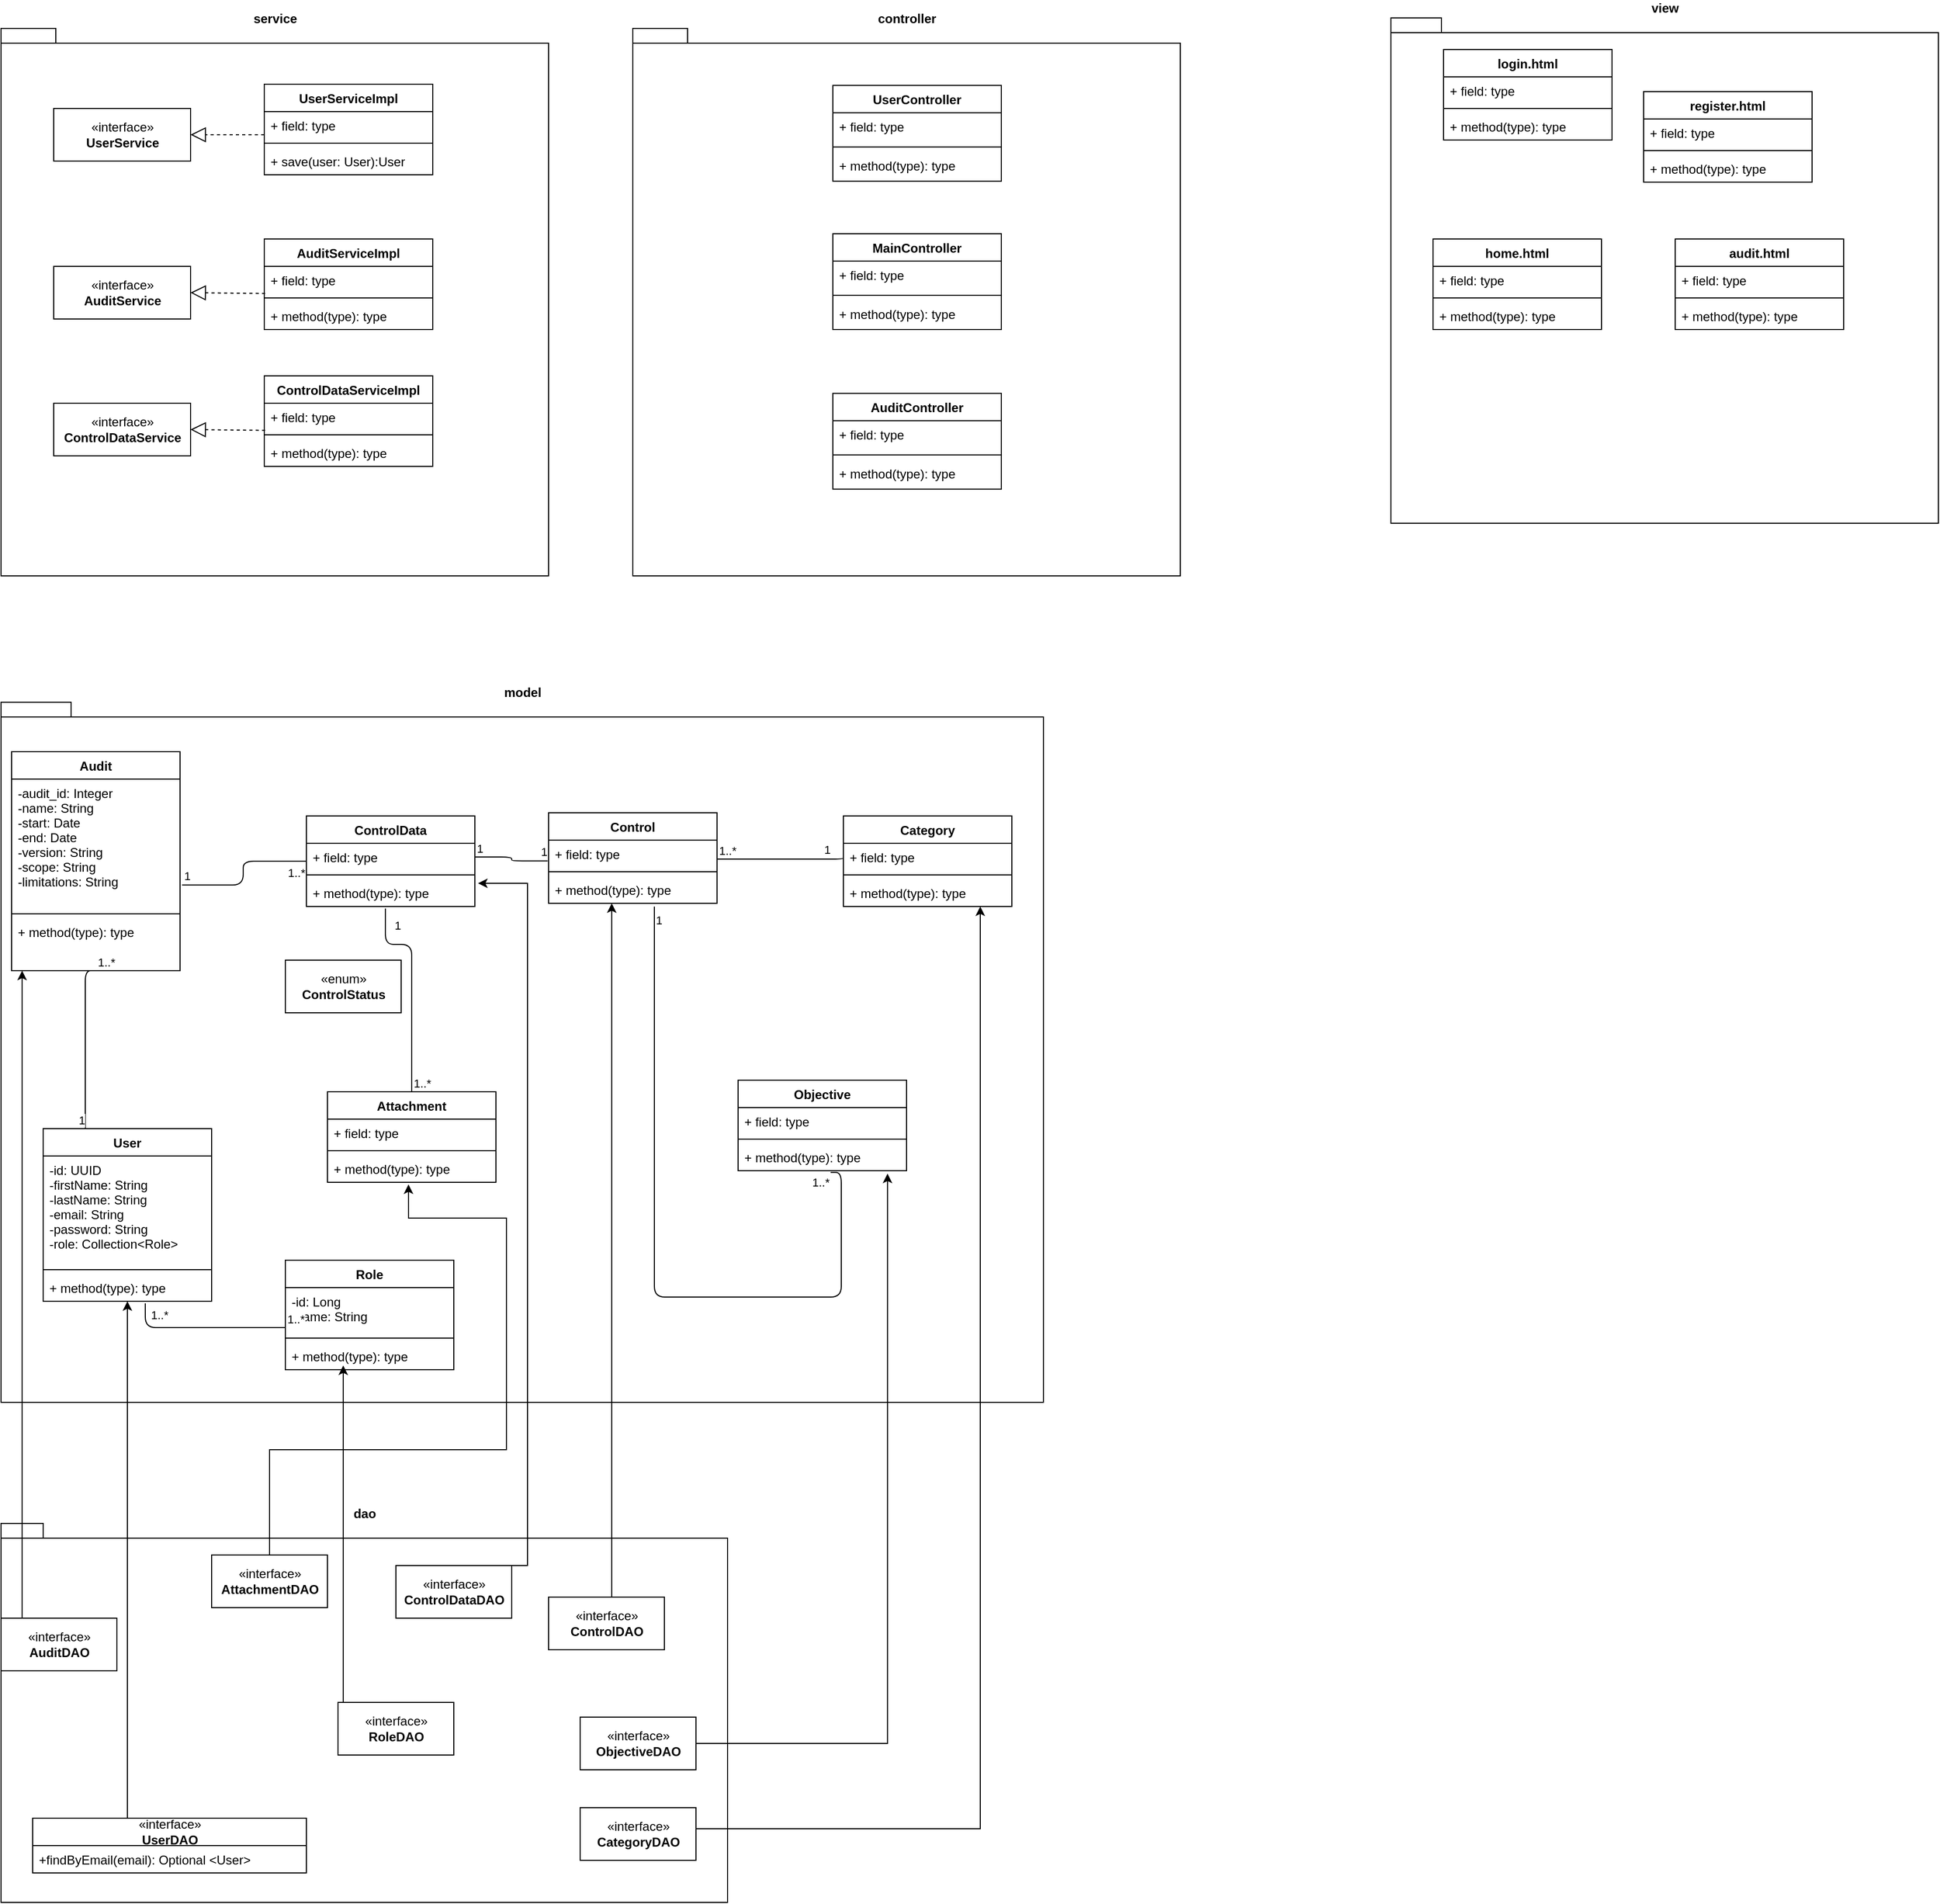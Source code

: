 <mxfile version="14.6.6" type="github">
  <diagram id="kV6jJbXeaDeTd83aYg1n" name="Page-1">
    <mxGraphModel dx="1221" dy="1813" grid="1" gridSize="10" guides="1" tooltips="1" connect="1" arrows="1" fold="1" page="1" pageScale="1" pageWidth="1000" pageHeight="1169" math="0" shadow="0">
      <root>
        <mxCell id="0" />
        <mxCell id="1" parent="0" />
        <mxCell id="f6poMXaNFmrMAm3sqCj3-3" value="" style="group" vertex="1" connectable="0" parent="1">
          <mxGeometry x="40" y="1120" width="690" height="360" as="geometry" />
        </mxCell>
        <mxCell id="TGRPY4SG1-P_DePeZXBi-5" value="&lt;div&gt;dao&lt;/div&gt;" style="shape=folder;fontStyle=1;spacingTop=10;tabWidth=40;tabHeight=14;tabPosition=left;html=1;labelPosition=center;verticalLabelPosition=top;align=center;verticalAlign=bottom;horizontal=1;" parent="f6poMXaNFmrMAm3sqCj3-3" vertex="1">
          <mxGeometry width="690" height="360" as="geometry" />
        </mxCell>
        <mxCell id="TGRPY4SG1-P_DePeZXBi-16" value="«interface»&lt;br&gt;&lt;b&gt;AuditDAO&lt;/b&gt;" style="html=1;" parent="f6poMXaNFmrMAm3sqCj3-3" vertex="1">
          <mxGeometry y="90" width="110" height="50" as="geometry" />
        </mxCell>
        <mxCell id="TGRPY4SG1-P_DePeZXBi-18" value="«interface»&lt;br&gt;&lt;b&gt;ControlDataDAO&lt;/b&gt;" style="html=1;" parent="f6poMXaNFmrMAm3sqCj3-3" vertex="1">
          <mxGeometry x="375" y="40" width="110" height="50" as="geometry" />
        </mxCell>
        <mxCell id="TGRPY4SG1-P_DePeZXBi-19" value="«interface»&lt;br&gt;&lt;b&gt;ControlDAO&lt;/b&gt;" style="html=1;" parent="f6poMXaNFmrMAm3sqCj3-3" vertex="1">
          <mxGeometry x="520" y="70" width="110" height="50" as="geometry" />
        </mxCell>
        <mxCell id="TGRPY4SG1-P_DePeZXBi-20" value="«interface»&lt;br&gt;&lt;b&gt;AttachmentDAO&lt;/b&gt;" style="html=1;" parent="f6poMXaNFmrMAm3sqCj3-3" vertex="1">
          <mxGeometry x="200" y="30" width="110" height="50" as="geometry" />
        </mxCell>
        <mxCell id="jLTHlrMyGeRYRk5m-rzJ-1" value="«interface»&lt;br&gt;&lt;b&gt;ObjectiveDAO&lt;/b&gt;" style="html=1;" parent="f6poMXaNFmrMAm3sqCj3-3" vertex="1">
          <mxGeometry x="550" y="184" width="110" height="50" as="geometry" />
        </mxCell>
        <mxCell id="EI2_7Ju2b1ghC12EQIQY-21" value="«interface»&lt;br&gt;&lt;b&gt;CategoryDAO&lt;/b&gt;" style="html=1;" parent="f6poMXaNFmrMAm3sqCj3-3" vertex="1">
          <mxGeometry x="550" y="270" width="110" height="50" as="geometry" />
        </mxCell>
        <mxCell id="RIELx6Cma7UtK5WRaXuf-1" value="«interface»&lt;br&gt;&lt;b&gt;RoleDAO&lt;/b&gt;" style="html=1;" parent="f6poMXaNFmrMAm3sqCj3-3" vertex="1">
          <mxGeometry x="320" y="170" width="110" height="50" as="geometry" />
        </mxCell>
        <mxCell id="XUIBHt3WRITkW2NSnqoG-18" value="«interface»&lt;br&gt;&lt;b&gt;UserDAO&lt;/b&gt;" style="swimlane;fontStyle=0;childLayout=stackLayout;horizontal=1;startSize=26;fillColor=none;horizontalStack=0;resizeParent=1;resizeParentMax=0;resizeLast=0;collapsible=1;marginBottom=0;verticalAlign=middle;html=1;" parent="f6poMXaNFmrMAm3sqCj3-3" vertex="1">
          <mxGeometry x="30" y="280" width="260" height="52" as="geometry" />
        </mxCell>
        <mxCell id="XUIBHt3WRITkW2NSnqoG-19" value="+findByEmail(email): Optional &lt;User&gt;" style="text;strokeColor=none;fillColor=none;align=left;verticalAlign=top;spacingLeft=4;spacingRight=4;overflow=hidden;rotatable=0;points=[[0,0.5],[1,0.5]];portConstraint=eastwest;" parent="XUIBHt3WRITkW2NSnqoG-18" vertex="1">
          <mxGeometry y="26" width="260" height="26" as="geometry" />
        </mxCell>
        <mxCell id="RIELx6Cma7UtK5WRaXuf-9" value="" style="group" parent="1" vertex="1" connectable="0">
          <mxGeometry x="1360" y="-310" width="520" height="480" as="geometry" />
        </mxCell>
        <mxCell id="TGRPY4SG1-P_DePeZXBi-7" value="view" style="shape=folder;fontStyle=1;spacingTop=10;tabWidth=40;tabHeight=14;tabPosition=left;html=1;labelPosition=center;verticalLabelPosition=top;align=center;verticalAlign=bottom;horizontal=1;" parent="RIELx6Cma7UtK5WRaXuf-9" vertex="1">
          <mxGeometry width="520" height="480" as="geometry" />
        </mxCell>
        <mxCell id="TGRPY4SG1-P_DePeZXBi-39" value="login.html" style="swimlane;fontStyle=1;align=center;verticalAlign=top;childLayout=stackLayout;horizontal=1;startSize=26;horizontalStack=0;resizeParent=1;resizeParentMax=0;resizeLast=0;collapsible=1;marginBottom=0;" parent="RIELx6Cma7UtK5WRaXuf-9" vertex="1">
          <mxGeometry x="50" y="30" width="160" height="86" as="geometry" />
        </mxCell>
        <mxCell id="TGRPY4SG1-P_DePeZXBi-40" value="+ field: type" style="text;strokeColor=none;fillColor=none;align=left;verticalAlign=top;spacingLeft=4;spacingRight=4;overflow=hidden;rotatable=0;points=[[0,0.5],[1,0.5]];portConstraint=eastwest;" parent="TGRPY4SG1-P_DePeZXBi-39" vertex="1">
          <mxGeometry y="26" width="160" height="26" as="geometry" />
        </mxCell>
        <mxCell id="TGRPY4SG1-P_DePeZXBi-41" value="" style="line;strokeWidth=1;fillColor=none;align=left;verticalAlign=middle;spacingTop=-1;spacingLeft=3;spacingRight=3;rotatable=0;labelPosition=right;points=[];portConstraint=eastwest;" parent="TGRPY4SG1-P_DePeZXBi-39" vertex="1">
          <mxGeometry y="52" width="160" height="8" as="geometry" />
        </mxCell>
        <mxCell id="TGRPY4SG1-P_DePeZXBi-42" value="+ method(type): type" style="text;strokeColor=none;fillColor=none;align=left;verticalAlign=top;spacingLeft=4;spacingRight=4;overflow=hidden;rotatable=0;points=[[0,0.5],[1,0.5]];portConstraint=eastwest;" parent="TGRPY4SG1-P_DePeZXBi-39" vertex="1">
          <mxGeometry y="60" width="160" height="26" as="geometry" />
        </mxCell>
        <mxCell id="TGRPY4SG1-P_DePeZXBi-43" value="register.html" style="swimlane;fontStyle=1;align=center;verticalAlign=top;childLayout=stackLayout;horizontal=1;startSize=26;horizontalStack=0;resizeParent=1;resizeParentMax=0;resizeLast=0;collapsible=1;marginBottom=0;" parent="RIELx6Cma7UtK5WRaXuf-9" vertex="1">
          <mxGeometry x="240" y="70" width="160" height="86" as="geometry" />
        </mxCell>
        <mxCell id="TGRPY4SG1-P_DePeZXBi-44" value="+ field: type" style="text;strokeColor=none;fillColor=none;align=left;verticalAlign=top;spacingLeft=4;spacingRight=4;overflow=hidden;rotatable=0;points=[[0,0.5],[1,0.5]];portConstraint=eastwest;" parent="TGRPY4SG1-P_DePeZXBi-43" vertex="1">
          <mxGeometry y="26" width="160" height="26" as="geometry" />
        </mxCell>
        <mxCell id="TGRPY4SG1-P_DePeZXBi-45" value="" style="line;strokeWidth=1;fillColor=none;align=left;verticalAlign=middle;spacingTop=-1;spacingLeft=3;spacingRight=3;rotatable=0;labelPosition=right;points=[];portConstraint=eastwest;" parent="TGRPY4SG1-P_DePeZXBi-43" vertex="1">
          <mxGeometry y="52" width="160" height="8" as="geometry" />
        </mxCell>
        <mxCell id="TGRPY4SG1-P_DePeZXBi-46" value="+ method(type): type" style="text;strokeColor=none;fillColor=none;align=left;verticalAlign=top;spacingLeft=4;spacingRight=4;overflow=hidden;rotatable=0;points=[[0,0.5],[1,0.5]];portConstraint=eastwest;" parent="TGRPY4SG1-P_DePeZXBi-43" vertex="1">
          <mxGeometry y="60" width="160" height="26" as="geometry" />
        </mxCell>
        <mxCell id="EI2_7Ju2b1ghC12EQIQY-1" value="home.html" style="swimlane;fontStyle=1;align=center;verticalAlign=top;childLayout=stackLayout;horizontal=1;startSize=26;horizontalStack=0;resizeParent=1;resizeParentMax=0;resizeLast=0;collapsible=1;marginBottom=0;" parent="RIELx6Cma7UtK5WRaXuf-9" vertex="1">
          <mxGeometry x="40" y="210" width="160" height="86" as="geometry" />
        </mxCell>
        <mxCell id="EI2_7Ju2b1ghC12EQIQY-2" value="+ field: type" style="text;strokeColor=none;fillColor=none;align=left;verticalAlign=top;spacingLeft=4;spacingRight=4;overflow=hidden;rotatable=0;points=[[0,0.5],[1,0.5]];portConstraint=eastwest;" parent="EI2_7Ju2b1ghC12EQIQY-1" vertex="1">
          <mxGeometry y="26" width="160" height="26" as="geometry" />
        </mxCell>
        <mxCell id="EI2_7Ju2b1ghC12EQIQY-3" value="" style="line;strokeWidth=1;fillColor=none;align=left;verticalAlign=middle;spacingTop=-1;spacingLeft=3;spacingRight=3;rotatable=0;labelPosition=right;points=[];portConstraint=eastwest;" parent="EI2_7Ju2b1ghC12EQIQY-1" vertex="1">
          <mxGeometry y="52" width="160" height="8" as="geometry" />
        </mxCell>
        <mxCell id="EI2_7Ju2b1ghC12EQIQY-4" value="+ method(type): type" style="text;strokeColor=none;fillColor=none;align=left;verticalAlign=top;spacingLeft=4;spacingRight=4;overflow=hidden;rotatable=0;points=[[0,0.5],[1,0.5]];portConstraint=eastwest;" parent="EI2_7Ju2b1ghC12EQIQY-1" vertex="1">
          <mxGeometry y="60" width="160" height="26" as="geometry" />
        </mxCell>
        <mxCell id="EI2_7Ju2b1ghC12EQIQY-5" value="audit.html" style="swimlane;fontStyle=1;align=center;verticalAlign=top;childLayout=stackLayout;horizontal=1;startSize=26;horizontalStack=0;resizeParent=1;resizeParentMax=0;resizeLast=0;collapsible=1;marginBottom=0;" parent="RIELx6Cma7UtK5WRaXuf-9" vertex="1">
          <mxGeometry x="270" y="210" width="160" height="86" as="geometry" />
        </mxCell>
        <mxCell id="EI2_7Ju2b1ghC12EQIQY-6" value="+ field: type" style="text;strokeColor=none;fillColor=none;align=left;verticalAlign=top;spacingLeft=4;spacingRight=4;overflow=hidden;rotatable=0;points=[[0,0.5],[1,0.5]];portConstraint=eastwest;" parent="EI2_7Ju2b1ghC12EQIQY-5" vertex="1">
          <mxGeometry y="26" width="160" height="26" as="geometry" />
        </mxCell>
        <mxCell id="EI2_7Ju2b1ghC12EQIQY-7" value="" style="line;strokeWidth=1;fillColor=none;align=left;verticalAlign=middle;spacingTop=-1;spacingLeft=3;spacingRight=3;rotatable=0;labelPosition=right;points=[];portConstraint=eastwest;" parent="EI2_7Ju2b1ghC12EQIQY-5" vertex="1">
          <mxGeometry y="52" width="160" height="8" as="geometry" />
        </mxCell>
        <mxCell id="EI2_7Ju2b1ghC12EQIQY-8" value="+ method(type): type" style="text;strokeColor=none;fillColor=none;align=left;verticalAlign=top;spacingLeft=4;spacingRight=4;overflow=hidden;rotatable=0;points=[[0,0.5],[1,0.5]];portConstraint=eastwest;" parent="EI2_7Ju2b1ghC12EQIQY-5" vertex="1">
          <mxGeometry y="60" width="160" height="26" as="geometry" />
        </mxCell>
        <mxCell id="RIELx6Cma7UtK5WRaXuf-8" value="" style="group" parent="1" vertex="1" connectable="0">
          <mxGeometry x="640" y="-300" width="520" height="520" as="geometry" />
        </mxCell>
        <mxCell id="TGRPY4SG1-P_DePeZXBi-6" value="&lt;div&gt;controller&lt;/div&gt;" style="shape=folder;fontStyle=1;spacingTop=10;tabWidth=40;tabHeight=14;tabPosition=left;html=1;labelPosition=center;verticalLabelPosition=top;align=center;verticalAlign=bottom;horizontal=1;" parent="RIELx6Cma7UtK5WRaXuf-8" vertex="1">
          <mxGeometry width="520" height="520" as="geometry" />
        </mxCell>
        <mxCell id="TGRPY4SG1-P_DePeZXBi-8" value="AuditController" style="swimlane;fontStyle=1;align=center;verticalAlign=top;childLayout=stackLayout;horizontal=1;startSize=26;horizontalStack=0;resizeParent=1;resizeParentMax=0;resizeLast=0;collapsible=1;marginBottom=0;" parent="RIELx6Cma7UtK5WRaXuf-8" vertex="1">
          <mxGeometry x="190" y="346.667" width="160" height="91" as="geometry" />
        </mxCell>
        <mxCell id="TGRPY4SG1-P_DePeZXBi-9" value="+ field: type" style="text;strokeColor=none;fillColor=none;align=left;verticalAlign=top;spacingLeft=4;spacingRight=4;overflow=hidden;rotatable=0;points=[[0,0.5],[1,0.5]];portConstraint=eastwest;" parent="TGRPY4SG1-P_DePeZXBi-8" vertex="1">
          <mxGeometry y="26" width="160" height="28.167" as="geometry" />
        </mxCell>
        <mxCell id="TGRPY4SG1-P_DePeZXBi-10" value="" style="line;strokeWidth=1;fillColor=none;align=left;verticalAlign=middle;spacingTop=-1;spacingLeft=3;spacingRight=3;rotatable=0;labelPosition=right;points=[];portConstraint=eastwest;" parent="TGRPY4SG1-P_DePeZXBi-8" vertex="1">
          <mxGeometry y="54.167" width="160" height="8.667" as="geometry" />
        </mxCell>
        <mxCell id="TGRPY4SG1-P_DePeZXBi-11" value="+ method(type): type" style="text;strokeColor=none;fillColor=none;align=left;verticalAlign=top;spacingLeft=4;spacingRight=4;overflow=hidden;rotatable=0;points=[[0,0.5],[1,0.5]];portConstraint=eastwest;" parent="TGRPY4SG1-P_DePeZXBi-8" vertex="1">
          <mxGeometry y="62.833" width="160" height="28.167" as="geometry" />
        </mxCell>
        <mxCell id="TGRPY4SG1-P_DePeZXBi-12" value="MainController&#xa;" style="swimlane;fontStyle=1;align=center;verticalAlign=top;childLayout=stackLayout;horizontal=1;startSize=26;horizontalStack=0;resizeParent=1;resizeParentMax=0;resizeLast=0;collapsible=1;marginBottom=0;" parent="RIELx6Cma7UtK5WRaXuf-8" vertex="1">
          <mxGeometry x="190" y="195" width="160" height="91" as="geometry" />
        </mxCell>
        <mxCell id="TGRPY4SG1-P_DePeZXBi-13" value="+ field: type" style="text;strokeColor=none;fillColor=none;align=left;verticalAlign=top;spacingLeft=4;spacingRight=4;overflow=hidden;rotatable=0;points=[[0,0.5],[1,0.5]];portConstraint=eastwest;" parent="TGRPY4SG1-P_DePeZXBi-12" vertex="1">
          <mxGeometry y="26" width="160" height="28.167" as="geometry" />
        </mxCell>
        <mxCell id="TGRPY4SG1-P_DePeZXBi-14" value="" style="line;strokeWidth=1;fillColor=none;align=left;verticalAlign=middle;spacingTop=-1;spacingLeft=3;spacingRight=3;rotatable=0;labelPosition=right;points=[];portConstraint=eastwest;" parent="TGRPY4SG1-P_DePeZXBi-12" vertex="1">
          <mxGeometry y="54.167" width="160" height="8.667" as="geometry" />
        </mxCell>
        <mxCell id="TGRPY4SG1-P_DePeZXBi-15" value="+ method(type): type" style="text;strokeColor=none;fillColor=none;align=left;verticalAlign=top;spacingLeft=4;spacingRight=4;overflow=hidden;rotatable=0;points=[[0,0.5],[1,0.5]];portConstraint=eastwest;" parent="TGRPY4SG1-P_DePeZXBi-12" vertex="1">
          <mxGeometry y="62.833" width="160" height="28.167" as="geometry" />
        </mxCell>
        <mxCell id="TGRPY4SG1-P_DePeZXBi-47" value="UserController" style="swimlane;fontStyle=1;align=center;verticalAlign=top;childLayout=stackLayout;horizontal=1;startSize=26;horizontalStack=0;resizeParent=1;resizeParentMax=0;resizeLast=0;collapsible=1;marginBottom=0;" parent="RIELx6Cma7UtK5WRaXuf-8" vertex="1">
          <mxGeometry x="190" y="54.167" width="160" height="91" as="geometry" />
        </mxCell>
        <mxCell id="TGRPY4SG1-P_DePeZXBi-48" value="+ field: type" style="text;strokeColor=none;fillColor=none;align=left;verticalAlign=top;spacingLeft=4;spacingRight=4;overflow=hidden;rotatable=0;points=[[0,0.5],[1,0.5]];portConstraint=eastwest;" parent="TGRPY4SG1-P_DePeZXBi-47" vertex="1">
          <mxGeometry y="26" width="160" height="28.167" as="geometry" />
        </mxCell>
        <mxCell id="TGRPY4SG1-P_DePeZXBi-49" value="" style="line;strokeWidth=1;fillColor=none;align=left;verticalAlign=middle;spacingTop=-1;spacingLeft=3;spacingRight=3;rotatable=0;labelPosition=right;points=[];portConstraint=eastwest;" parent="TGRPY4SG1-P_DePeZXBi-47" vertex="1">
          <mxGeometry y="54.167" width="160" height="8.667" as="geometry" />
        </mxCell>
        <mxCell id="TGRPY4SG1-P_DePeZXBi-50" value="+ method(type): type" style="text;strokeColor=none;fillColor=none;align=left;verticalAlign=top;spacingLeft=4;spacingRight=4;overflow=hidden;rotatable=0;points=[[0,0.5],[1,0.5]];portConstraint=eastwest;" parent="TGRPY4SG1-P_DePeZXBi-47" vertex="1">
          <mxGeometry y="62.833" width="160" height="28.167" as="geometry" />
        </mxCell>
        <mxCell id="RIELx6Cma7UtK5WRaXuf-6" value="" style="group" parent="1" vertex="1" connectable="0">
          <mxGeometry x="40" y="340" width="990" height="665" as="geometry" />
        </mxCell>
        <mxCell id="TGRPY4SG1-P_DePeZXBi-2" value="&lt;div&gt;model&lt;/div&gt;" style="shape=folder;fontStyle=1;spacingTop=10;tabWidth=40;tabHeight=14;tabPosition=left;html=1;labelPosition=center;verticalLabelPosition=top;align=center;verticalAlign=bottom;horizontal=1;" parent="RIELx6Cma7UtK5WRaXuf-6" vertex="1">
          <mxGeometry width="990" height="665" as="geometry" />
        </mxCell>
        <mxCell id="TGRPY4SG1-P_DePeZXBi-21" value="User" style="swimlane;fontStyle=1;align=center;verticalAlign=top;childLayout=stackLayout;horizontal=1;startSize=26;horizontalStack=0;resizeParent=1;resizeParentMax=0;resizeLast=0;collapsible=1;marginBottom=0;" parent="RIELx6Cma7UtK5WRaXuf-6" vertex="1">
          <mxGeometry x="40" y="405" width="160" height="164" as="geometry" />
        </mxCell>
        <mxCell id="TGRPY4SG1-P_DePeZXBi-22" value="-id: UUID&#xa;-firstName: String&#xa;-lastName: String&#xa;-email: String&#xa;-password: String&#xa;-role: Collection&lt;Role&gt;&#xa;" style="text;strokeColor=none;fillColor=none;align=left;verticalAlign=top;spacingLeft=4;spacingRight=4;overflow=hidden;rotatable=0;points=[[0,0.5],[1,0.5]];portConstraint=eastwest;" parent="TGRPY4SG1-P_DePeZXBi-21" vertex="1">
          <mxGeometry y="26" width="160" height="104" as="geometry" />
        </mxCell>
        <mxCell id="TGRPY4SG1-P_DePeZXBi-23" value="" style="line;strokeWidth=1;fillColor=none;align=left;verticalAlign=middle;spacingTop=-1;spacingLeft=3;spacingRight=3;rotatable=0;labelPosition=right;points=[];portConstraint=eastwest;" parent="TGRPY4SG1-P_DePeZXBi-21" vertex="1">
          <mxGeometry y="130" width="160" height="8" as="geometry" />
        </mxCell>
        <mxCell id="TGRPY4SG1-P_DePeZXBi-24" value="+ method(type): type" style="text;strokeColor=none;fillColor=none;align=left;verticalAlign=top;spacingLeft=4;spacingRight=4;overflow=hidden;rotatable=0;points=[[0,0.5],[1,0.5]];portConstraint=eastwest;" parent="TGRPY4SG1-P_DePeZXBi-21" vertex="1">
          <mxGeometry y="138" width="160" height="26" as="geometry" />
        </mxCell>
        <mxCell id="TGRPY4SG1-P_DePeZXBi-25" value="Audit" style="swimlane;fontStyle=1;align=center;verticalAlign=top;childLayout=stackLayout;horizontal=1;startSize=26;horizontalStack=0;resizeParent=1;resizeParentMax=0;resizeLast=0;collapsible=1;marginBottom=0;" parent="RIELx6Cma7UtK5WRaXuf-6" vertex="1">
          <mxGeometry x="10" y="47" width="160" height="208" as="geometry" />
        </mxCell>
        <mxCell id="TGRPY4SG1-P_DePeZXBi-26" value="-audit_id: Integer&#xa;-name: String&#xa;-start: Date&#xa;-end: Date&#xa;-version: String&#xa;-scope: String&#xa;-limitations: String&#xa;&#xa;" style="text;strokeColor=none;fillColor=none;align=left;verticalAlign=top;spacingLeft=4;spacingRight=4;overflow=hidden;rotatable=0;points=[[0,0.5],[1,0.5]];portConstraint=eastwest;" parent="TGRPY4SG1-P_DePeZXBi-25" vertex="1">
          <mxGeometry y="26" width="160" height="124" as="geometry" />
        </mxCell>
        <mxCell id="TGRPY4SG1-P_DePeZXBi-27" value="" style="line;strokeWidth=1;fillColor=none;align=left;verticalAlign=middle;spacingTop=-1;spacingLeft=3;spacingRight=3;rotatable=0;labelPosition=right;points=[];portConstraint=eastwest;" parent="TGRPY4SG1-P_DePeZXBi-25" vertex="1">
          <mxGeometry y="150" width="160" height="8" as="geometry" />
        </mxCell>
        <mxCell id="TGRPY4SG1-P_DePeZXBi-28" value="+ method(type): type" style="text;strokeColor=none;fillColor=none;align=left;verticalAlign=top;spacingLeft=4;spacingRight=4;overflow=hidden;rotatable=0;points=[[0,0.5],[1,0.5]];portConstraint=eastwest;" parent="TGRPY4SG1-P_DePeZXBi-25" vertex="1">
          <mxGeometry y="158" width="160" height="50" as="geometry" />
        </mxCell>
        <mxCell id="TGRPY4SG1-P_DePeZXBi-29" value="Control" style="swimlane;fontStyle=1;align=center;verticalAlign=top;childLayout=stackLayout;horizontal=1;startSize=26;horizontalStack=0;resizeParent=1;resizeParentMax=0;resizeLast=0;collapsible=1;marginBottom=0;" parent="RIELx6Cma7UtK5WRaXuf-6" vertex="1">
          <mxGeometry x="520" y="105" width="160" height="86" as="geometry" />
        </mxCell>
        <mxCell id="TGRPY4SG1-P_DePeZXBi-30" value="+ field: type" style="text;strokeColor=none;fillColor=none;align=left;verticalAlign=top;spacingLeft=4;spacingRight=4;overflow=hidden;rotatable=0;points=[[0,0.5],[1,0.5]];portConstraint=eastwest;" parent="TGRPY4SG1-P_DePeZXBi-29" vertex="1">
          <mxGeometry y="26" width="160" height="26" as="geometry" />
        </mxCell>
        <mxCell id="TGRPY4SG1-P_DePeZXBi-31" value="" style="line;strokeWidth=1;fillColor=none;align=left;verticalAlign=middle;spacingTop=-1;spacingLeft=3;spacingRight=3;rotatable=0;labelPosition=right;points=[];portConstraint=eastwest;" parent="TGRPY4SG1-P_DePeZXBi-29" vertex="1">
          <mxGeometry y="52" width="160" height="8" as="geometry" />
        </mxCell>
        <mxCell id="TGRPY4SG1-P_DePeZXBi-32" value="+ method(type): type" style="text;strokeColor=none;fillColor=none;align=left;verticalAlign=top;spacingLeft=4;spacingRight=4;overflow=hidden;rotatable=0;points=[[0,0.5],[1,0.5]];portConstraint=eastwest;" parent="TGRPY4SG1-P_DePeZXBi-29" vertex="1">
          <mxGeometry y="60" width="160" height="26" as="geometry" />
        </mxCell>
        <mxCell id="TGRPY4SG1-P_DePeZXBi-33" value="ControlData" style="swimlane;fontStyle=1;align=center;verticalAlign=top;childLayout=stackLayout;horizontal=1;startSize=26;horizontalStack=0;resizeParent=1;resizeParentMax=0;resizeLast=0;collapsible=1;marginBottom=0;" parent="RIELx6Cma7UtK5WRaXuf-6" vertex="1">
          <mxGeometry x="290" y="108" width="160" height="86" as="geometry" />
        </mxCell>
        <mxCell id="TGRPY4SG1-P_DePeZXBi-34" value="+ field: type" style="text;strokeColor=none;fillColor=none;align=left;verticalAlign=top;spacingLeft=4;spacingRight=4;overflow=hidden;rotatable=0;points=[[0,0.5],[1,0.5]];portConstraint=eastwest;" parent="TGRPY4SG1-P_DePeZXBi-33" vertex="1">
          <mxGeometry y="26" width="160" height="26" as="geometry" />
        </mxCell>
        <mxCell id="TGRPY4SG1-P_DePeZXBi-35" value="" style="line;strokeWidth=1;fillColor=none;align=left;verticalAlign=middle;spacingTop=-1;spacingLeft=3;spacingRight=3;rotatable=0;labelPosition=right;points=[];portConstraint=eastwest;" parent="TGRPY4SG1-P_DePeZXBi-33" vertex="1">
          <mxGeometry y="52" width="160" height="8" as="geometry" />
        </mxCell>
        <mxCell id="TGRPY4SG1-P_DePeZXBi-36" value="+ method(type): type" style="text;strokeColor=none;fillColor=none;align=left;verticalAlign=top;spacingLeft=4;spacingRight=4;overflow=hidden;rotatable=0;points=[[0,0.5],[1,0.5]];portConstraint=eastwest;" parent="TGRPY4SG1-P_DePeZXBi-33" vertex="1">
          <mxGeometry y="60" width="160" height="26" as="geometry" />
        </mxCell>
        <mxCell id="EI2_7Ju2b1ghC12EQIQY-9" value="Attachment" style="swimlane;fontStyle=1;align=center;verticalAlign=top;childLayout=stackLayout;horizontal=1;startSize=26;horizontalStack=0;resizeParent=1;resizeParentMax=0;resizeLast=0;collapsible=1;marginBottom=0;" parent="RIELx6Cma7UtK5WRaXuf-6" vertex="1">
          <mxGeometry x="310" y="370" width="160" height="86" as="geometry" />
        </mxCell>
        <mxCell id="EI2_7Ju2b1ghC12EQIQY-10" value="+ field: type" style="text;strokeColor=none;fillColor=none;align=left;verticalAlign=top;spacingLeft=4;spacingRight=4;overflow=hidden;rotatable=0;points=[[0,0.5],[1,0.5]];portConstraint=eastwest;" parent="EI2_7Ju2b1ghC12EQIQY-9" vertex="1">
          <mxGeometry y="26" width="160" height="26" as="geometry" />
        </mxCell>
        <mxCell id="EI2_7Ju2b1ghC12EQIQY-11" value="" style="line;strokeWidth=1;fillColor=none;align=left;verticalAlign=middle;spacingTop=-1;spacingLeft=3;spacingRight=3;rotatable=0;labelPosition=right;points=[];portConstraint=eastwest;" parent="EI2_7Ju2b1ghC12EQIQY-9" vertex="1">
          <mxGeometry y="52" width="160" height="8" as="geometry" />
        </mxCell>
        <mxCell id="EI2_7Ju2b1ghC12EQIQY-12" value="+ method(type): type" style="text;strokeColor=none;fillColor=none;align=left;verticalAlign=top;spacingLeft=4;spacingRight=4;overflow=hidden;rotatable=0;points=[[0,0.5],[1,0.5]];portConstraint=eastwest;" parent="EI2_7Ju2b1ghC12EQIQY-9" vertex="1">
          <mxGeometry y="60" width="160" height="26" as="geometry" />
        </mxCell>
        <mxCell id="EI2_7Ju2b1ghC12EQIQY-13" value="Objective&#xa;" style="swimlane;fontStyle=1;align=center;verticalAlign=top;childLayout=stackLayout;horizontal=1;startSize=26;horizontalStack=0;resizeParent=1;resizeParentMax=0;resizeLast=0;collapsible=1;marginBottom=0;" parent="RIELx6Cma7UtK5WRaXuf-6" vertex="1">
          <mxGeometry x="700" y="359" width="160" height="86" as="geometry" />
        </mxCell>
        <mxCell id="EI2_7Ju2b1ghC12EQIQY-14" value="+ field: type" style="text;strokeColor=none;fillColor=none;align=left;verticalAlign=top;spacingLeft=4;spacingRight=4;overflow=hidden;rotatable=0;points=[[0,0.5],[1,0.5]];portConstraint=eastwest;" parent="EI2_7Ju2b1ghC12EQIQY-13" vertex="1">
          <mxGeometry y="26" width="160" height="26" as="geometry" />
        </mxCell>
        <mxCell id="EI2_7Ju2b1ghC12EQIQY-15" value="" style="line;strokeWidth=1;fillColor=none;align=left;verticalAlign=middle;spacingTop=-1;spacingLeft=3;spacingRight=3;rotatable=0;labelPosition=right;points=[];portConstraint=eastwest;" parent="EI2_7Ju2b1ghC12EQIQY-13" vertex="1">
          <mxGeometry y="52" width="160" height="8" as="geometry" />
        </mxCell>
        <mxCell id="EI2_7Ju2b1ghC12EQIQY-16" value="+ method(type): type" style="text;strokeColor=none;fillColor=none;align=left;verticalAlign=top;spacingLeft=4;spacingRight=4;overflow=hidden;rotatable=0;points=[[0,0.5],[1,0.5]];portConstraint=eastwest;" parent="EI2_7Ju2b1ghC12EQIQY-13" vertex="1">
          <mxGeometry y="60" width="160" height="26" as="geometry" />
        </mxCell>
        <mxCell id="EI2_7Ju2b1ghC12EQIQY-17" value="Category" style="swimlane;fontStyle=1;align=center;verticalAlign=top;childLayout=stackLayout;horizontal=1;startSize=26;horizontalStack=0;resizeParent=1;resizeParentMax=0;resizeLast=0;collapsible=1;marginBottom=0;" parent="RIELx6Cma7UtK5WRaXuf-6" vertex="1">
          <mxGeometry x="800" y="108" width="160" height="86" as="geometry" />
        </mxCell>
        <mxCell id="EI2_7Ju2b1ghC12EQIQY-18" value="+ field: type" style="text;strokeColor=none;fillColor=none;align=left;verticalAlign=top;spacingLeft=4;spacingRight=4;overflow=hidden;rotatable=0;points=[[0,0.5],[1,0.5]];portConstraint=eastwest;" parent="EI2_7Ju2b1ghC12EQIQY-17" vertex="1">
          <mxGeometry y="26" width="160" height="26" as="geometry" />
        </mxCell>
        <mxCell id="EI2_7Ju2b1ghC12EQIQY-19" value="" style="line;strokeWidth=1;fillColor=none;align=left;verticalAlign=middle;spacingTop=-1;spacingLeft=3;spacingRight=3;rotatable=0;labelPosition=right;points=[];portConstraint=eastwest;" parent="EI2_7Ju2b1ghC12EQIQY-17" vertex="1">
          <mxGeometry y="52" width="160" height="8" as="geometry" />
        </mxCell>
        <mxCell id="EI2_7Ju2b1ghC12EQIQY-20" value="+ method(type): type" style="text;strokeColor=none;fillColor=none;align=left;verticalAlign=top;spacingLeft=4;spacingRight=4;overflow=hidden;rotatable=0;points=[[0,0.5],[1,0.5]];portConstraint=eastwest;" parent="EI2_7Ju2b1ghC12EQIQY-17" vertex="1">
          <mxGeometry y="60" width="160" height="26" as="geometry" />
        </mxCell>
        <mxCell id="XUIBHt3WRITkW2NSnqoG-1" value="Role" style="swimlane;fontStyle=1;align=center;verticalAlign=top;childLayout=stackLayout;horizontal=1;startSize=26;horizontalStack=0;resizeParent=1;resizeParentMax=0;resizeLast=0;collapsible=1;marginBottom=0;" parent="RIELx6Cma7UtK5WRaXuf-6" vertex="1">
          <mxGeometry x="270" y="530" width="160" height="104" as="geometry" />
        </mxCell>
        <mxCell id="XUIBHt3WRITkW2NSnqoG-2" value="-id: Long&#xa;-name: String&#xa;" style="text;strokeColor=none;fillColor=none;align=left;verticalAlign=top;spacingLeft=4;spacingRight=4;overflow=hidden;rotatable=0;points=[[0,0.5],[1,0.5]];portConstraint=eastwest;" parent="XUIBHt3WRITkW2NSnqoG-1" vertex="1">
          <mxGeometry y="26" width="160" height="44" as="geometry" />
        </mxCell>
        <mxCell id="XUIBHt3WRITkW2NSnqoG-3" value="" style="line;strokeWidth=1;fillColor=none;align=left;verticalAlign=middle;spacingTop=-1;spacingLeft=3;spacingRight=3;rotatable=0;labelPosition=right;points=[];portConstraint=eastwest;" parent="XUIBHt3WRITkW2NSnqoG-1" vertex="1">
          <mxGeometry y="70" width="160" height="8" as="geometry" />
        </mxCell>
        <mxCell id="XUIBHt3WRITkW2NSnqoG-4" value="+ method(type): type" style="text;strokeColor=none;fillColor=none;align=left;verticalAlign=top;spacingLeft=4;spacingRight=4;overflow=hidden;rotatable=0;points=[[0,0.5],[1,0.5]];portConstraint=eastwest;" parent="XUIBHt3WRITkW2NSnqoG-1" vertex="1">
          <mxGeometry y="78" width="160" height="26" as="geometry" />
        </mxCell>
        <mxCell id="XUIBHt3WRITkW2NSnqoG-6" value="«enum»&lt;br&gt;&lt;b&gt;ControlStatus&lt;/b&gt;" style="html=1;" parent="RIELx6Cma7UtK5WRaXuf-6" vertex="1">
          <mxGeometry x="270" y="245" width="110" height="50" as="geometry" />
        </mxCell>
        <mxCell id="XUIBHt3WRITkW2NSnqoG-23" value="" style="endArrow=none;html=1;edgeStyle=orthogonalEdgeStyle;entryX=0.606;entryY=1.077;entryDx=0;entryDy=0;entryPerimeter=0;" parent="RIELx6Cma7UtK5WRaXuf-6" target="TGRPY4SG1-P_DePeZXBi-24" edge="1">
          <mxGeometry relative="1" as="geometry">
            <mxPoint x="270" y="594" as="sourcePoint" />
            <mxPoint x="500" y="425" as="targetPoint" />
            <Array as="points">
              <mxPoint x="137" y="594" />
            </Array>
          </mxGeometry>
        </mxCell>
        <mxCell id="XUIBHt3WRITkW2NSnqoG-24" value="1..*" style="edgeLabel;resizable=0;html=1;align=left;verticalAlign=bottom;" parent="XUIBHt3WRITkW2NSnqoG-23" connectable="0" vertex="1">
          <mxGeometry x="-1" relative="1" as="geometry" />
        </mxCell>
        <mxCell id="XUIBHt3WRITkW2NSnqoG-25" value="1..*" style="edgeLabel;resizable=0;html=1;align=right;verticalAlign=bottom;" parent="XUIBHt3WRITkW2NSnqoG-23" connectable="0" vertex="1">
          <mxGeometry x="1" relative="1" as="geometry">
            <mxPoint x="23" y="19" as="offset" />
          </mxGeometry>
        </mxCell>
        <mxCell id="XUIBHt3WRITkW2NSnqoG-26" value="" style="endArrow=none;html=1;edgeStyle=orthogonalEdgeStyle;entryX=0;entryY=0.5;entryDx=0;entryDy=0;" parent="RIELx6Cma7UtK5WRaXuf-6" source="TGRPY4SG1-P_DePeZXBi-29" target="EI2_7Ju2b1ghC12EQIQY-18" edge="1">
          <mxGeometry relative="1" as="geometry">
            <mxPoint x="460" y="375" as="sourcePoint" />
            <mxPoint x="800" y="149" as="targetPoint" />
            <Array as="points">
              <mxPoint x="800" y="149" />
            </Array>
          </mxGeometry>
        </mxCell>
        <mxCell id="XUIBHt3WRITkW2NSnqoG-27" value="1..*" style="edgeLabel;resizable=0;html=1;align=left;verticalAlign=bottom;" parent="XUIBHt3WRITkW2NSnqoG-26" connectable="0" vertex="1">
          <mxGeometry x="-1" relative="1" as="geometry" />
        </mxCell>
        <mxCell id="XUIBHt3WRITkW2NSnqoG-28" value="&lt;div&gt;1&lt;/div&gt;" style="edgeLabel;resizable=0;html=1;align=right;verticalAlign=bottom;" parent="XUIBHt3WRITkW2NSnqoG-26" connectable="0" vertex="1">
          <mxGeometry x="1" relative="1" as="geometry">
            <mxPoint x="-12" y="1" as="offset" />
          </mxGeometry>
        </mxCell>
        <mxCell id="XUIBHt3WRITkW2NSnqoG-29" value="" style="endArrow=none;html=1;edgeStyle=orthogonalEdgeStyle;entryX=-0.005;entryY=0.759;entryDx=0;entryDy=0;entryPerimeter=0;" parent="RIELx6Cma7UtK5WRaXuf-6" source="TGRPY4SG1-P_DePeZXBi-34" target="TGRPY4SG1-P_DePeZXBi-30" edge="1">
          <mxGeometry relative="1" as="geometry">
            <mxPoint x="460" y="505" as="sourcePoint" />
            <mxPoint x="620" y="505" as="targetPoint" />
          </mxGeometry>
        </mxCell>
        <mxCell id="XUIBHt3WRITkW2NSnqoG-30" value="1" style="edgeLabel;resizable=0;html=1;align=left;verticalAlign=bottom;" parent="XUIBHt3WRITkW2NSnqoG-29" connectable="0" vertex="1">
          <mxGeometry x="-1" relative="1" as="geometry" />
        </mxCell>
        <mxCell id="XUIBHt3WRITkW2NSnqoG-31" value="1" style="edgeLabel;resizable=0;html=1;align=right;verticalAlign=bottom;" parent="XUIBHt3WRITkW2NSnqoG-29" connectable="0" vertex="1">
          <mxGeometry x="1" relative="1" as="geometry" />
        </mxCell>
        <mxCell id="XUIBHt3WRITkW2NSnqoG-32" value="" style="endArrow=none;html=1;edgeStyle=orthogonalEdgeStyle;exitX=0.628;exitY=1.122;exitDx=0;exitDy=0;exitPerimeter=0;entryX=0.549;entryY=1.062;entryDx=0;entryDy=0;entryPerimeter=0;" parent="RIELx6Cma7UtK5WRaXuf-6" source="TGRPY4SG1-P_DePeZXBi-32" target="EI2_7Ju2b1ghC12EQIQY-16" edge="1">
          <mxGeometry relative="1" as="geometry">
            <mxPoint x="640" y="505" as="sourcePoint" />
            <mxPoint x="800" y="505" as="targetPoint" />
            <Array as="points">
              <mxPoint x="620" y="565" />
              <mxPoint x="798" y="565" />
            </Array>
          </mxGeometry>
        </mxCell>
        <mxCell id="XUIBHt3WRITkW2NSnqoG-33" value="1" style="edgeLabel;resizable=0;html=1;align=left;verticalAlign=bottom;" parent="XUIBHt3WRITkW2NSnqoG-32" connectable="0" vertex="1">
          <mxGeometry x="-1" relative="1" as="geometry">
            <mxPoint y="21" as="offset" />
          </mxGeometry>
        </mxCell>
        <mxCell id="XUIBHt3WRITkW2NSnqoG-34" value="1..*" style="edgeLabel;resizable=0;html=1;align=right;verticalAlign=bottom;" parent="XUIBHt3WRITkW2NSnqoG-32" connectable="0" vertex="1">
          <mxGeometry x="1" relative="1" as="geometry">
            <mxPoint y="18" as="offset" />
          </mxGeometry>
        </mxCell>
        <mxCell id="XUIBHt3WRITkW2NSnqoG-35" value="" style="endArrow=none;html=1;edgeStyle=orthogonalEdgeStyle;entryX=0.469;entryY=1.077;entryDx=0;entryDy=0;entryPerimeter=0;exitX=0.5;exitY=0;exitDx=0;exitDy=0;" parent="RIELx6Cma7UtK5WRaXuf-6" source="EI2_7Ju2b1ghC12EQIQY-9" target="TGRPY4SG1-P_DePeZXBi-36" edge="1">
          <mxGeometry relative="1" as="geometry">
            <mxPoint x="170" y="475" as="sourcePoint" />
            <mxPoint x="330" y="475" as="targetPoint" />
            <Array as="points">
              <mxPoint x="390" y="230" />
              <mxPoint x="365" y="230" />
            </Array>
          </mxGeometry>
        </mxCell>
        <mxCell id="XUIBHt3WRITkW2NSnqoG-36" value="1..*" style="edgeLabel;resizable=0;html=1;align=left;verticalAlign=bottom;" parent="XUIBHt3WRITkW2NSnqoG-35" connectable="0" vertex="1">
          <mxGeometry x="-1" relative="1" as="geometry" />
        </mxCell>
        <mxCell id="XUIBHt3WRITkW2NSnqoG-37" value="1" style="edgeLabel;resizable=0;html=1;align=right;verticalAlign=bottom;" parent="XUIBHt3WRITkW2NSnqoG-35" connectable="0" vertex="1">
          <mxGeometry x="1" relative="1" as="geometry">
            <mxPoint x="15" y="24" as="offset" />
          </mxGeometry>
        </mxCell>
        <mxCell id="XUIBHt3WRITkW2NSnqoG-38" value="" style="endArrow=none;html=1;edgeStyle=orthogonalEdgeStyle;exitX=1.012;exitY=0.811;exitDx=0;exitDy=0;exitPerimeter=0;" parent="RIELx6Cma7UtK5WRaXuf-6" source="TGRPY4SG1-P_DePeZXBi-26" target="TGRPY4SG1-P_DePeZXBi-33" edge="1">
          <mxGeometry relative="1" as="geometry">
            <mxPoint x="170" y="295" as="sourcePoint" />
            <mxPoint x="330" y="295" as="targetPoint" />
          </mxGeometry>
        </mxCell>
        <mxCell id="XUIBHt3WRITkW2NSnqoG-39" value="&lt;div&gt;1&lt;/div&gt;" style="edgeLabel;resizable=0;html=1;align=left;verticalAlign=bottom;" parent="XUIBHt3WRITkW2NSnqoG-38" connectable="0" vertex="1">
          <mxGeometry x="-1" relative="1" as="geometry" />
        </mxCell>
        <mxCell id="XUIBHt3WRITkW2NSnqoG-40" value="1..*" style="edgeLabel;resizable=0;html=1;align=right;verticalAlign=bottom;" parent="XUIBHt3WRITkW2NSnqoG-38" connectable="0" vertex="1">
          <mxGeometry x="1" relative="1" as="geometry">
            <mxPoint y="19" as="offset" />
          </mxGeometry>
        </mxCell>
        <mxCell id="XUIBHt3WRITkW2NSnqoG-41" value="" style="endArrow=none;html=1;edgeStyle=orthogonalEdgeStyle;entryX=0.25;entryY=0;entryDx=0;entryDy=0;exitX=0.5;exitY=1;exitDx=0;exitDy=0;" parent="RIELx6Cma7UtK5WRaXuf-6" source="TGRPY4SG1-P_DePeZXBi-25" target="TGRPY4SG1-P_DePeZXBi-21" edge="1">
          <mxGeometry relative="1" as="geometry">
            <mxPoint x="350" y="205" as="sourcePoint" />
            <mxPoint x="510" y="205" as="targetPoint" />
            <Array as="points">
              <mxPoint x="80" y="255" />
            </Array>
          </mxGeometry>
        </mxCell>
        <mxCell id="XUIBHt3WRITkW2NSnqoG-42" value="1..*" style="edgeLabel;resizable=0;html=1;align=left;verticalAlign=bottom;" parent="XUIBHt3WRITkW2NSnqoG-41" connectable="0" vertex="1">
          <mxGeometry x="-1" relative="1" as="geometry" />
        </mxCell>
        <mxCell id="XUIBHt3WRITkW2NSnqoG-43" value="1" style="edgeLabel;resizable=0;html=1;align=right;verticalAlign=bottom;" parent="XUIBHt3WRITkW2NSnqoG-41" connectable="0" vertex="1">
          <mxGeometry x="1" relative="1" as="geometry" />
        </mxCell>
        <mxCell id="EI2_7Ju2b1ghC12EQIQY-25" style="edgeStyle=orthogonalEdgeStyle;rounded=0;orthogonalLoop=1;jettySize=auto;html=1;exitX=0.5;exitY=0;exitDx=0;exitDy=0;" parent="1" source="TGRPY4SG1-P_DePeZXBi-16" target="TGRPY4SG1-P_DePeZXBi-28" edge="1">
          <mxGeometry relative="1" as="geometry">
            <Array as="points">
              <mxPoint x="60" y="1210" />
            </Array>
          </mxGeometry>
        </mxCell>
        <mxCell id="EI2_7Ju2b1ghC12EQIQY-22" style="edgeStyle=orthogonalEdgeStyle;rounded=0;orthogonalLoop=1;jettySize=auto;html=1;" parent="1" source="XUIBHt3WRITkW2NSnqoG-18" target="TGRPY4SG1-P_DePeZXBi-24" edge="1">
          <mxGeometry relative="1" as="geometry">
            <Array as="points">
              <mxPoint x="160" y="1080" />
              <mxPoint x="160" y="1080" />
            </Array>
          </mxGeometry>
        </mxCell>
        <mxCell id="EI2_7Ju2b1ghC12EQIQY-23" style="edgeStyle=orthogonalEdgeStyle;rounded=0;orthogonalLoop=1;jettySize=auto;html=1;" parent="1" source="TGRPY4SG1-P_DePeZXBi-19" edge="1">
          <mxGeometry relative="1" as="geometry">
            <mxPoint x="620" y="531" as="targetPoint" />
            <Array as="points">
              <mxPoint x="620" y="1120" />
              <mxPoint x="620" y="1120" />
            </Array>
          </mxGeometry>
        </mxCell>
        <mxCell id="EI2_7Ju2b1ghC12EQIQY-24" style="edgeStyle=orthogonalEdgeStyle;rounded=0;orthogonalLoop=1;jettySize=auto;html=1;exitX=0.927;exitY=0;exitDx=0;exitDy=0;entryX=1.019;entryY=0.154;entryDx=0;entryDy=0;entryPerimeter=0;exitPerimeter=0;" parent="1" source="TGRPY4SG1-P_DePeZXBi-18" target="TGRPY4SG1-P_DePeZXBi-36" edge="1">
          <mxGeometry relative="1" as="geometry">
            <Array as="points">
              <mxPoint x="540" y="1160" />
              <mxPoint x="540" y="512" />
            </Array>
            <mxPoint x="330" y="470" as="targetPoint" />
          </mxGeometry>
        </mxCell>
        <mxCell id="EI2_7Ju2b1ghC12EQIQY-26" style="edgeStyle=orthogonalEdgeStyle;rounded=0;orthogonalLoop=1;jettySize=auto;html=1;entryX=0.481;entryY=1.077;entryDx=0;entryDy=0;entryPerimeter=0;" parent="1" source="TGRPY4SG1-P_DePeZXBi-20" target="EI2_7Ju2b1ghC12EQIQY-12" edge="1">
          <mxGeometry relative="1" as="geometry">
            <Array as="points">
              <mxPoint x="295" y="1050" />
              <mxPoint x="520" y="1050" />
              <mxPoint x="520" y="830" />
              <mxPoint x="427" y="830" />
            </Array>
          </mxGeometry>
        </mxCell>
        <mxCell id="EI2_7Ju2b1ghC12EQIQY-28" style="edgeStyle=orthogonalEdgeStyle;rounded=0;orthogonalLoop=1;jettySize=auto;html=1;entryX=0.887;entryY=1.107;entryDx=0;entryDy=0;entryPerimeter=0;" parent="1" source="jLTHlrMyGeRYRk5m-rzJ-1" target="EI2_7Ju2b1ghC12EQIQY-16" edge="1">
          <mxGeometry relative="1" as="geometry">
            <Array as="points">
              <mxPoint x="882" y="1329" />
            </Array>
          </mxGeometry>
        </mxCell>
        <mxCell id="RIELx6Cma7UtK5WRaXuf-2" style="edgeStyle=orthogonalEdgeStyle;rounded=0;orthogonalLoop=1;jettySize=auto;html=1;exitX=0.5;exitY=0;exitDx=0;exitDy=0;" parent="1" source="RIELx6Cma7UtK5WRaXuf-1" edge="1">
          <mxGeometry relative="1" as="geometry">
            <mxPoint x="365" y="970" as="targetPoint" />
            <Array as="points">
              <mxPoint x="365" y="1040" />
              <mxPoint x="365" y="1040" />
            </Array>
          </mxGeometry>
        </mxCell>
        <mxCell id="RIELx6Cma7UtK5WRaXuf-3" value="" style="group" parent="1" vertex="1" connectable="0">
          <mxGeometry x="40" y="-300" width="520" height="520" as="geometry" />
        </mxCell>
        <mxCell id="XUIBHt3WRITkW2NSnqoG-7" value="&lt;div&gt;service&lt;/div&gt;" style="shape=folder;fontStyle=1;spacingTop=10;tabWidth=40;tabHeight=14;tabPosition=left;html=1;labelPosition=center;verticalLabelPosition=top;align=center;verticalAlign=bottom;horizontal=1;" parent="RIELx6Cma7UtK5WRaXuf-3" vertex="1">
          <mxGeometry width="520" height="520" as="geometry" />
        </mxCell>
        <mxCell id="XUIBHt3WRITkW2NSnqoG-14" value="«interface»&lt;br&gt;&lt;b&gt;UserService&lt;/b&gt;" style="html=1;" parent="RIELx6Cma7UtK5WRaXuf-3" vertex="1">
          <mxGeometry x="50" y="76" width="130" height="50" as="geometry" />
        </mxCell>
        <mxCell id="XUIBHt3WRITkW2NSnqoG-10" value="UserServiceImpl&#xa;" style="swimlane;fontStyle=1;align=center;verticalAlign=top;childLayout=stackLayout;horizontal=1;startSize=26;horizontalStack=0;resizeParent=1;resizeParentMax=0;resizeLast=0;collapsible=1;marginBottom=0;" parent="RIELx6Cma7UtK5WRaXuf-3" vertex="1">
          <mxGeometry x="250" y="53" width="160" height="86" as="geometry" />
        </mxCell>
        <mxCell id="XUIBHt3WRITkW2NSnqoG-11" value="+ field: type" style="text;strokeColor=none;fillColor=none;align=left;verticalAlign=top;spacingLeft=4;spacingRight=4;overflow=hidden;rotatable=0;points=[[0,0.5],[1,0.5]];portConstraint=eastwest;" parent="XUIBHt3WRITkW2NSnqoG-10" vertex="1">
          <mxGeometry y="26" width="160" height="26" as="geometry" />
        </mxCell>
        <mxCell id="XUIBHt3WRITkW2NSnqoG-12" value="" style="line;strokeWidth=1;fillColor=none;align=left;verticalAlign=middle;spacingTop=-1;spacingLeft=3;spacingRight=3;rotatable=0;labelPosition=right;points=[];portConstraint=eastwest;" parent="XUIBHt3WRITkW2NSnqoG-10" vertex="1">
          <mxGeometry y="52" width="160" height="8" as="geometry" />
        </mxCell>
        <mxCell id="XUIBHt3WRITkW2NSnqoG-13" value="+ save(user: User):User" style="text;strokeColor=none;fillColor=none;align=left;verticalAlign=top;spacingLeft=4;spacingRight=4;overflow=hidden;rotatable=0;points=[[0,0.5],[1,0.5]];portConstraint=eastwest;" parent="XUIBHt3WRITkW2NSnqoG-10" vertex="1">
          <mxGeometry y="60" width="160" height="26" as="geometry" />
        </mxCell>
        <mxCell id="RIELx6Cma7UtK5WRaXuf-10" value="«interface»&lt;br&gt;&lt;b&gt;AuditService&lt;/b&gt;" style="html=1;" parent="RIELx6Cma7UtK5WRaXuf-3" vertex="1">
          <mxGeometry x="50" y="226" width="130" height="50" as="geometry" />
        </mxCell>
        <mxCell id="RIELx6Cma7UtK5WRaXuf-11" value="AuditServiceImpl&#xa;" style="swimlane;fontStyle=1;align=center;verticalAlign=top;childLayout=stackLayout;horizontal=1;startSize=26;horizontalStack=0;resizeParent=1;resizeParentMax=0;resizeLast=0;collapsible=1;marginBottom=0;" parent="RIELx6Cma7UtK5WRaXuf-3" vertex="1">
          <mxGeometry x="250" y="200" width="160" height="86" as="geometry" />
        </mxCell>
        <mxCell id="RIELx6Cma7UtK5WRaXuf-12" value="+ field: type" style="text;strokeColor=none;fillColor=none;align=left;verticalAlign=top;spacingLeft=4;spacingRight=4;overflow=hidden;rotatable=0;points=[[0,0.5],[1,0.5]];portConstraint=eastwest;" parent="RIELx6Cma7UtK5WRaXuf-11" vertex="1">
          <mxGeometry y="26" width="160" height="26" as="geometry" />
        </mxCell>
        <mxCell id="RIELx6Cma7UtK5WRaXuf-13" value="" style="line;strokeWidth=1;fillColor=none;align=left;verticalAlign=middle;spacingTop=-1;spacingLeft=3;spacingRight=3;rotatable=0;labelPosition=right;points=[];portConstraint=eastwest;" parent="RIELx6Cma7UtK5WRaXuf-11" vertex="1">
          <mxGeometry y="52" width="160" height="8" as="geometry" />
        </mxCell>
        <mxCell id="RIELx6Cma7UtK5WRaXuf-14" value="+ method(type): type" style="text;strokeColor=none;fillColor=none;align=left;verticalAlign=top;spacingLeft=4;spacingRight=4;overflow=hidden;rotatable=0;points=[[0,0.5],[1,0.5]];portConstraint=eastwest;" parent="RIELx6Cma7UtK5WRaXuf-11" vertex="1">
          <mxGeometry y="60" width="160" height="26" as="geometry" />
        </mxCell>
        <mxCell id="RIELx6Cma7UtK5WRaXuf-15" value="" style="endArrow=block;dashed=1;endFill=0;endSize=12;html=1;entryX=1;entryY=0.5;entryDx=0;entryDy=0;exitX=0.005;exitY=0.991;exitDx=0;exitDy=0;exitPerimeter=0;" parent="RIELx6Cma7UtK5WRaXuf-3" source="RIELx6Cma7UtK5WRaXuf-12" target="RIELx6Cma7UtK5WRaXuf-10" edge="1">
          <mxGeometry width="160" relative="1" as="geometry">
            <mxPoint x="270" y="263" as="sourcePoint" />
            <mxPoint x="430" y="263" as="targetPoint" />
          </mxGeometry>
        </mxCell>
        <mxCell id="RIELx6Cma7UtK5WRaXuf-16" value="" style="endArrow=block;dashed=1;endFill=0;endSize=12;html=1;entryX=1;entryY=0.5;entryDx=0;entryDy=0;exitX=0;exitY=0.846;exitDx=0;exitDy=0;exitPerimeter=0;" parent="RIELx6Cma7UtK5WRaXuf-3" source="XUIBHt3WRITkW2NSnqoG-11" target="XUIBHt3WRITkW2NSnqoG-14" edge="1">
          <mxGeometry width="160" relative="1" as="geometry">
            <mxPoint x="280" y="280" as="sourcePoint" />
            <mxPoint x="440" y="280" as="targetPoint" />
          </mxGeometry>
        </mxCell>
        <mxCell id="RIELx6Cma7UtK5WRaXuf-17" value="«interface»&lt;br&gt;&lt;b&gt;ControlDataService&lt;/b&gt;" style="html=1;" parent="RIELx6Cma7UtK5WRaXuf-3" vertex="1">
          <mxGeometry x="50" y="356" width="130" height="50" as="geometry" />
        </mxCell>
        <mxCell id="RIELx6Cma7UtK5WRaXuf-18" value="ControlDataServiceImpl&#xa;" style="swimlane;fontStyle=1;align=center;verticalAlign=top;childLayout=stackLayout;horizontal=1;startSize=26;horizontalStack=0;resizeParent=1;resizeParentMax=0;resizeLast=0;collapsible=1;marginBottom=0;" parent="RIELx6Cma7UtK5WRaXuf-3" vertex="1">
          <mxGeometry x="250" y="330" width="160" height="86" as="geometry" />
        </mxCell>
        <mxCell id="RIELx6Cma7UtK5WRaXuf-19" value="+ field: type" style="text;strokeColor=none;fillColor=none;align=left;verticalAlign=top;spacingLeft=4;spacingRight=4;overflow=hidden;rotatable=0;points=[[0,0.5],[1,0.5]];portConstraint=eastwest;" parent="RIELx6Cma7UtK5WRaXuf-18" vertex="1">
          <mxGeometry y="26" width="160" height="26" as="geometry" />
        </mxCell>
        <mxCell id="RIELx6Cma7UtK5WRaXuf-20" value="" style="line;strokeWidth=1;fillColor=none;align=left;verticalAlign=middle;spacingTop=-1;spacingLeft=3;spacingRight=3;rotatable=0;labelPosition=right;points=[];portConstraint=eastwest;" parent="RIELx6Cma7UtK5WRaXuf-18" vertex="1">
          <mxGeometry y="52" width="160" height="8" as="geometry" />
        </mxCell>
        <mxCell id="RIELx6Cma7UtK5WRaXuf-21" value="+ method(type): type" style="text;strokeColor=none;fillColor=none;align=left;verticalAlign=top;spacingLeft=4;spacingRight=4;overflow=hidden;rotatable=0;points=[[0,0.5],[1,0.5]];portConstraint=eastwest;" parent="RIELx6Cma7UtK5WRaXuf-18" vertex="1">
          <mxGeometry y="60" width="160" height="26" as="geometry" />
        </mxCell>
        <mxCell id="RIELx6Cma7UtK5WRaXuf-22" value="" style="endArrow=block;dashed=1;endFill=0;endSize=12;html=1;entryX=1;entryY=0.5;entryDx=0;entryDy=0;exitX=0.005;exitY=0.991;exitDx=0;exitDy=0;exitPerimeter=0;" parent="RIELx6Cma7UtK5WRaXuf-3" source="RIELx6Cma7UtK5WRaXuf-19" target="RIELx6Cma7UtK5WRaXuf-17" edge="1">
          <mxGeometry width="160" relative="1" as="geometry">
            <mxPoint x="240" y="843" as="sourcePoint" />
            <mxPoint x="400" y="843" as="targetPoint" />
          </mxGeometry>
        </mxCell>
        <mxCell id="f6poMXaNFmrMAm3sqCj3-1" style="edgeStyle=orthogonalEdgeStyle;rounded=0;orthogonalLoop=1;jettySize=auto;html=1;exitX=1;exitY=0.5;exitDx=0;exitDy=0;" edge="1" parent="1" source="EI2_7Ju2b1ghC12EQIQY-21" target="EI2_7Ju2b1ghC12EQIQY-20">
          <mxGeometry relative="1" as="geometry">
            <Array as="points">
              <mxPoint x="700" y="1410" />
              <mxPoint x="970" y="1410" />
            </Array>
            <mxPoint x="750" y="1276" as="sourcePoint" />
            <mxPoint x="936.96" y="745.002" as="targetPoint" />
          </mxGeometry>
        </mxCell>
      </root>
    </mxGraphModel>
  </diagram>
</mxfile>
